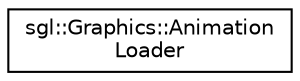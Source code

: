 digraph "Graphical Class Hierarchy"
{
 // INTERACTIVE_SVG=YES
 // LATEX_PDF_SIZE
  edge [fontname="Helvetica",fontsize="10",labelfontname="Helvetica",labelfontsize="10"];
  node [fontname="Helvetica",fontsize="10",shape=record];
  rankdir="LR";
  Node0 [label="sgl::Graphics::Animation\lLoader",height=0.2,width=0.4,color="black", fillcolor="white", style="filled",URL="$d0/d12/classsgl_1_1Graphics_1_1AnimationLoader.html",tooltip="Load an animated sprite and its animation from a TOML configuration file."];
}
